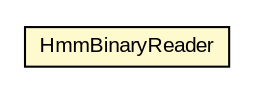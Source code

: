 #!/usr/local/bin/dot
#
# Class diagram 
# Generated by UMLGraph version 5.3 (http://www.umlgraph.org/)
#

digraph G {
	edge [fontname="arial",fontsize=10,labelfontname="arial",labelfontsize=10];
	node [fontname="arial",fontsize=10,shape=plaintext];
	nodesep=0.25;
	ranksep=0.5;
	// be.ac.ulg.montefiore.run.jahmm.io.HmmBinaryReader
	c88077 [label=<<table title="be.ac.ulg.montefiore.run.jahmm.io.HmmBinaryReader" border="0" cellborder="1" cellspacing="0" cellpadding="2" port="p" bgcolor="lemonChiffon" href="./HmmBinaryReader.html">
		<tr><td><table border="0" cellspacing="0" cellpadding="1">
<tr><td align="center" balign="center"> HmmBinaryReader </td></tr>
		</table></td></tr>
		</table>>, fontname="arial", fontcolor="black", fontsize=10.0];
}

